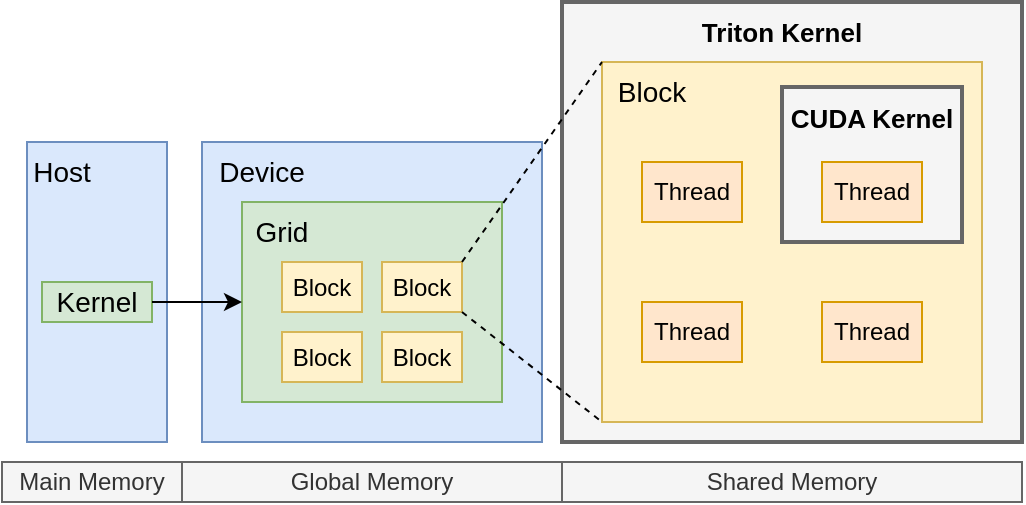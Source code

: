 <mxfile version="24.4.8" type="github">
  <diagram name="第 1 页" id="lZvmM5MYoufRkFUfNJzQ">
    <mxGraphModel dx="965" dy="529" grid="1" gridSize="10" guides="1" tooltips="1" connect="1" arrows="1" fold="1" page="1" pageScale="1" pageWidth="1000" pageHeight="1000" math="0" shadow="0">
      <root>
        <mxCell id="0" />
        <mxCell id="1" parent="0" />
        <mxCell id="dpeHdoD42rJqPUdLCWWj-28" value="" style="rounded=0;whiteSpace=wrap;html=1;fillColor=#f5f5f5;fontColor=#333333;strokeColor=#666666;strokeWidth=2;" vertex="1" parent="1">
          <mxGeometry x="500" y="90" width="230" height="220" as="geometry" />
        </mxCell>
        <mxCell id="1cvSRd58AR3dUzsGinZY-3" value="Shared Memory" style="rounded=0;whiteSpace=wrap;html=1;fillColor=#f5f5f5;fontColor=#333333;strokeColor=#666666;" parent="1" vertex="1">
          <mxGeometry x="500" y="320" width="230" height="20" as="geometry" />
        </mxCell>
        <mxCell id="1cvSRd58AR3dUzsGinZY-1" value="Main Memory" style="rounded=0;whiteSpace=wrap;html=1;fillColor=#f5f5f5;fontColor=#333333;strokeColor=#666666;" parent="1" vertex="1">
          <mxGeometry x="220" y="320" width="90" height="20" as="geometry" />
        </mxCell>
        <mxCell id="1cvSRd58AR3dUzsGinZY-2" value="Global Memory" style="rounded=0;whiteSpace=wrap;html=1;fillColor=#f5f5f5;fontColor=#333333;strokeColor=#666666;" parent="1" vertex="1">
          <mxGeometry x="310" y="320" width="190" height="20" as="geometry" />
        </mxCell>
        <mxCell id="qro_Fb3TbMSUZuIelQu0-5" value="" style="rounded=0;whiteSpace=wrap;html=1;fillColor=#dae8fc;strokeColor=#6c8ebf;" parent="1" vertex="1">
          <mxGeometry x="320" y="160" width="170" height="150" as="geometry" />
        </mxCell>
        <mxCell id="qro_Fb3TbMSUZuIelQu0-1" value="" style="rounded=0;whiteSpace=wrap;html=1;fillColor=#dae8fc;strokeColor=#6c8ebf;" parent="1" vertex="1">
          <mxGeometry x="232.5" y="160" width="70" height="150" as="geometry" />
        </mxCell>
        <mxCell id="qro_Fb3TbMSUZuIelQu0-2" value="Host" style="text;html=1;align=center;verticalAlign=middle;whiteSpace=wrap;rounded=0;fontSize=14;" parent="1" vertex="1">
          <mxGeometry x="220" y="160" width="60" height="30" as="geometry" />
        </mxCell>
        <mxCell id="qro_Fb3TbMSUZuIelQu0-4" value="&lt;font style=&quot;font-size: 14px;&quot;&gt;Kernel&lt;/font&gt;" style="rounded=0;whiteSpace=wrap;html=1;fillColor=#d5e8d4;strokeColor=#82b366;fontSize=14;" parent="1" vertex="1">
          <mxGeometry x="240" y="230" width="55" height="20" as="geometry" />
        </mxCell>
        <mxCell id="qro_Fb3TbMSUZuIelQu0-6" value="" style="rounded=0;whiteSpace=wrap;html=1;fillColor=#d5e8d4;strokeColor=#82b366;" parent="1" vertex="1">
          <mxGeometry x="340" y="190" width="130" height="100" as="geometry" />
        </mxCell>
        <mxCell id="qro_Fb3TbMSUZuIelQu0-7" value="Device" style="text;html=1;align=center;verticalAlign=middle;whiteSpace=wrap;rounded=0;fontSize=14;" parent="1" vertex="1">
          <mxGeometry x="320" y="160" width="60" height="30" as="geometry" />
        </mxCell>
        <mxCell id="qro_Fb3TbMSUZuIelQu0-8" value="Grid" style="text;html=1;align=center;verticalAlign=middle;whiteSpace=wrap;rounded=0;fontSize=14;" parent="1" vertex="1">
          <mxGeometry x="330" y="190" width="60" height="30" as="geometry" />
        </mxCell>
        <mxCell id="qro_Fb3TbMSUZuIelQu0-11" value="Block" style="rounded=0;whiteSpace=wrap;html=1;fillColor=#fff2cc;strokeColor=#d6b656;" parent="1" vertex="1">
          <mxGeometry x="410" y="220" width="40" height="25" as="geometry" />
        </mxCell>
        <mxCell id="qro_Fb3TbMSUZuIelQu0-15" style="edgeStyle=orthogonalEdgeStyle;rounded=0;orthogonalLoop=1;jettySize=auto;html=1;exitX=1;exitY=0.5;exitDx=0;exitDy=0;entryX=0;entryY=0.5;entryDx=0;entryDy=0;" parent="1" source="qro_Fb3TbMSUZuIelQu0-4" target="qro_Fb3TbMSUZuIelQu0-6" edge="1">
          <mxGeometry relative="1" as="geometry" />
        </mxCell>
        <mxCell id="qro_Fb3TbMSUZuIelQu0-18" value="" style="rounded=0;whiteSpace=wrap;html=1;fillColor=#fff2cc;strokeColor=#d6b656;" parent="1" vertex="1">
          <mxGeometry x="520" y="120" width="190" height="180" as="geometry" />
        </mxCell>
        <mxCell id="qro_Fb3TbMSUZuIelQu0-19" value="Block" style="text;html=1;align=center;verticalAlign=middle;whiteSpace=wrap;rounded=0;fontSize=14;" parent="1" vertex="1">
          <mxGeometry x="520" y="120" width="50" height="30" as="geometry" />
        </mxCell>
        <mxCell id="qro_Fb3TbMSUZuIelQu0-35" value="" style="endArrow=none;dashed=1;html=1;rounded=0;exitX=1;exitY=0;exitDx=0;exitDy=0;entryX=0;entryY=0;entryDx=0;entryDy=0;" parent="1" source="qro_Fb3TbMSUZuIelQu0-11" target="qro_Fb3TbMSUZuIelQu0-18" edge="1">
          <mxGeometry width="50" height="50" relative="1" as="geometry">
            <mxPoint x="560" y="250" as="sourcePoint" />
            <mxPoint x="610" y="200" as="targetPoint" />
          </mxGeometry>
        </mxCell>
        <mxCell id="qro_Fb3TbMSUZuIelQu0-36" value="" style="endArrow=none;dashed=1;html=1;rounded=0;exitX=1;exitY=1;exitDx=0;exitDy=0;entryX=0;entryY=1;entryDx=0;entryDy=0;" parent="1" source="qro_Fb3TbMSUZuIelQu0-11" target="qro_Fb3TbMSUZuIelQu0-18" edge="1">
          <mxGeometry width="50" height="50" relative="1" as="geometry">
            <mxPoint x="540" y="250" as="sourcePoint" />
            <mxPoint x="620" y="110" as="targetPoint" />
          </mxGeometry>
        </mxCell>
        <mxCell id="dpeHdoD42rJqPUdLCWWj-6" value="Block" style="rounded=0;whiteSpace=wrap;html=1;fillColor=#fff2cc;strokeColor=#d6b656;" vertex="1" parent="1">
          <mxGeometry x="410" y="255" width="40" height="25" as="geometry" />
        </mxCell>
        <mxCell id="dpeHdoD42rJqPUdLCWWj-7" value="Block" style="rounded=0;whiteSpace=wrap;html=1;fillColor=#fff2cc;strokeColor=#d6b656;" vertex="1" parent="1">
          <mxGeometry x="360" y="255" width="40" height="25" as="geometry" />
        </mxCell>
        <mxCell id="dpeHdoD42rJqPUdLCWWj-8" value="Block" style="rounded=0;whiteSpace=wrap;html=1;fillColor=#fff2cc;strokeColor=#d6b656;" vertex="1" parent="1">
          <mxGeometry x="360" y="220" width="40" height="25" as="geometry" />
        </mxCell>
        <mxCell id="qro_Fb3TbMSUZuIelQu0-20" value="Thread" style="rounded=0;whiteSpace=wrap;html=1;fillColor=#ffe6cc;strokeColor=#d79b00;" parent="1" vertex="1">
          <mxGeometry x="540" y="170" width="50" height="30" as="geometry" />
        </mxCell>
        <mxCell id="dpeHdoD42rJqPUdLCWWj-9" value="Thread" style="rounded=0;whiteSpace=wrap;html=1;fillColor=#ffe6cc;strokeColor=#d79b00;" vertex="1" parent="1">
          <mxGeometry x="540" y="240" width="50" height="30" as="geometry" />
        </mxCell>
        <mxCell id="dpeHdoD42rJqPUdLCWWj-11" value="Thread" style="rounded=0;whiteSpace=wrap;html=1;fillColor=#ffe6cc;strokeColor=#d79b00;" vertex="1" parent="1">
          <mxGeometry x="630" y="240" width="50" height="30" as="geometry" />
        </mxCell>
        <mxCell id="dpeHdoD42rJqPUdLCWWj-32" value="" style="rounded=0;whiteSpace=wrap;html=1;fillColor=#f5f5f5;fontColor=#333333;strokeColor=#666666;strokeWidth=2;" vertex="1" parent="1">
          <mxGeometry x="610" y="132.5" width="90" height="77.5" as="geometry" />
        </mxCell>
        <mxCell id="dpeHdoD42rJqPUdLCWWj-13" value="Thread" style="rounded=0;whiteSpace=wrap;html=1;fillColor=#ffe6cc;strokeColor=#d79b00;" vertex="1" parent="1">
          <mxGeometry x="630" y="170" width="50" height="30" as="geometry" />
        </mxCell>
        <mxCell id="dpeHdoD42rJqPUdLCWWj-30" value="Triton Kernel" style="text;html=1;align=center;verticalAlign=middle;whiteSpace=wrap;rounded=0;fontSize=13;fontStyle=1" vertex="1" parent="1">
          <mxGeometry x="560" y="90" width="100" height="30" as="geometry" />
        </mxCell>
        <mxCell id="dpeHdoD42rJqPUdLCWWj-31" style="edgeStyle=orthogonalEdgeStyle;rounded=0;orthogonalLoop=1;jettySize=auto;html=1;exitX=0.5;exitY=1;exitDx=0;exitDy=0;" edge="1" parent="1" source="dpeHdoD42rJqPUdLCWWj-9" target="dpeHdoD42rJqPUdLCWWj-9">
          <mxGeometry relative="1" as="geometry" />
        </mxCell>
        <mxCell id="dpeHdoD42rJqPUdLCWWj-33" value="CUDA Kernel" style="text;html=1;align=center;verticalAlign=middle;whiteSpace=wrap;rounded=0;fontSize=13;fontStyle=1" vertex="1" parent="1">
          <mxGeometry x="605" y="132.5" width="100" height="30" as="geometry" />
        </mxCell>
      </root>
    </mxGraphModel>
  </diagram>
</mxfile>
